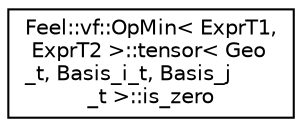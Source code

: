 digraph "Graphical Class Hierarchy"
{
 // LATEX_PDF_SIZE
  edge [fontname="Helvetica",fontsize="10",labelfontname="Helvetica",labelfontsize="10"];
  node [fontname="Helvetica",fontsize="10",shape=record];
  rankdir="LR";
  Node0 [label="Feel::vf::OpMin\< ExprT1,\l ExprT2 \>::tensor\< Geo\l_t, Basis_i_t, Basis_j\l_t \>::is_zero",height=0.2,width=0.4,color="black", fillcolor="white", style="filled",URL="$structFeel_1_1vf_1_1OpMin_1_1tensor_1_1is__zero.html",tooltip=" "];
}
